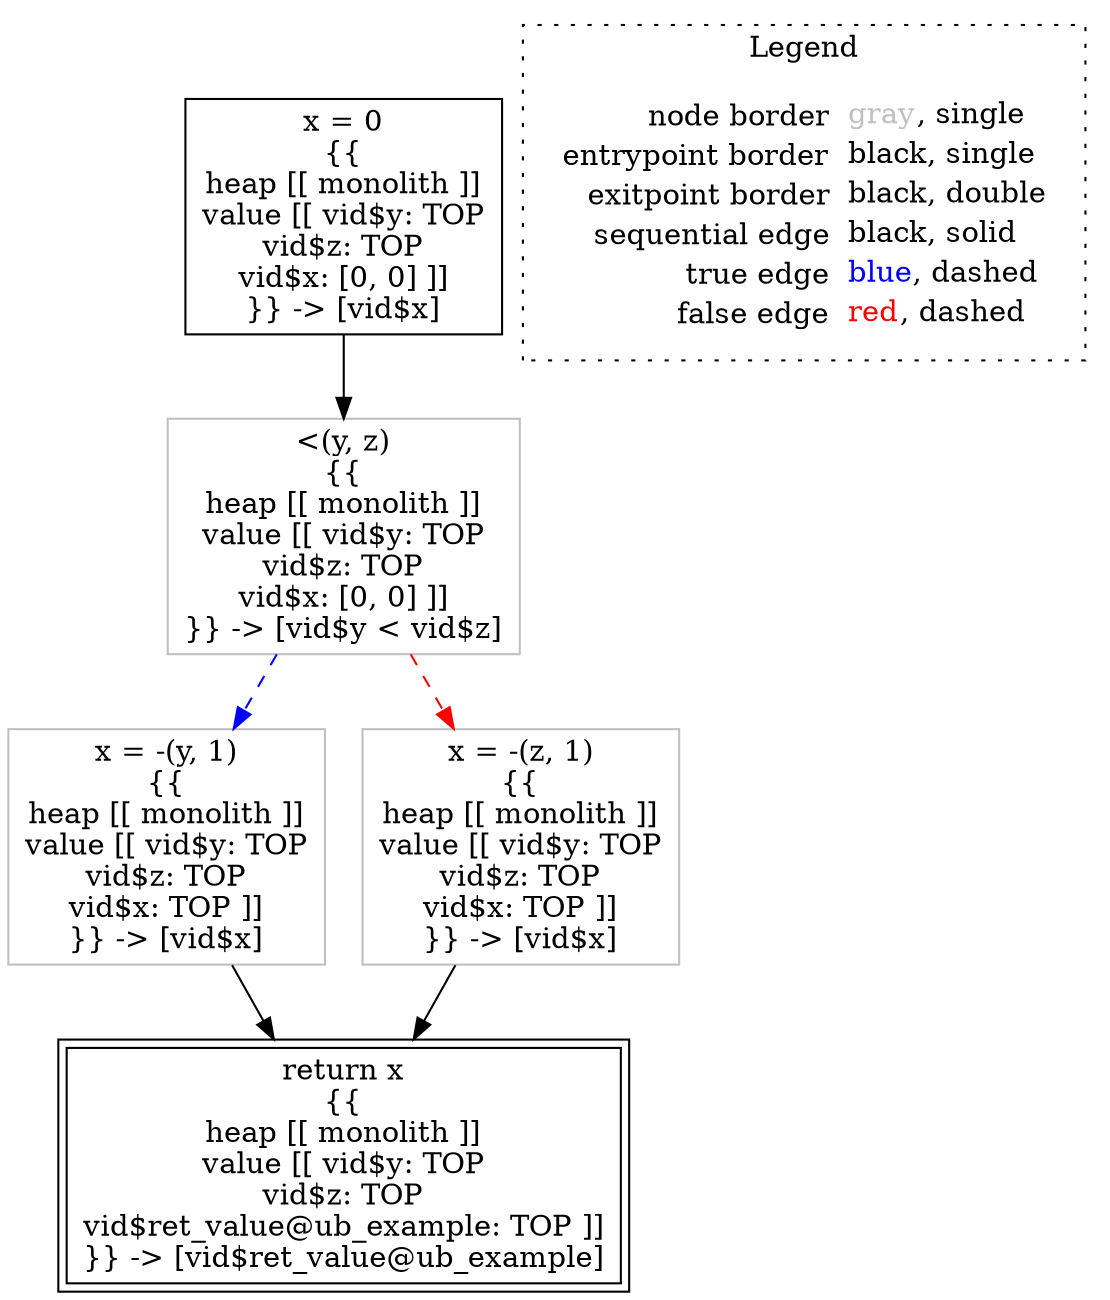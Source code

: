 digraph {
	"node0" [shape="rect",color="black",label=<x = 0<BR/>{{<BR/>heap [[ monolith ]]<BR/>value [[ vid$y: TOP<BR/>vid$z: TOP<BR/>vid$x: [0, 0] ]]<BR/>}} -&gt; [vid$x]>];
	"node1" [shape="rect",color="gray",label=<&lt;(y, z)<BR/>{{<BR/>heap [[ monolith ]]<BR/>value [[ vid$y: TOP<BR/>vid$z: TOP<BR/>vid$x: [0, 0] ]]<BR/>}} -&gt; [vid$y &lt; vid$z]>];
	"node2" [shape="rect",color="black",peripheries="2",label=<return x<BR/>{{<BR/>heap [[ monolith ]]<BR/>value [[ vid$y: TOP<BR/>vid$z: TOP<BR/>vid$ret_value@ub_example: TOP ]]<BR/>}} -&gt; [vid$ret_value@ub_example]>];
	"node3" [shape="rect",color="gray",label=<x = -(y, 1)<BR/>{{<BR/>heap [[ monolith ]]<BR/>value [[ vid$y: TOP<BR/>vid$z: TOP<BR/>vid$x: TOP ]]<BR/>}} -&gt; [vid$x]>];
	"node4" [shape="rect",color="gray",label=<x = -(z, 1)<BR/>{{<BR/>heap [[ monolith ]]<BR/>value [[ vid$y: TOP<BR/>vid$z: TOP<BR/>vid$x: TOP ]]<BR/>}} -&gt; [vid$x]>];
	"node1" -> "node3" [color="blue",style="dashed"];
	"node1" -> "node4" [color="red",style="dashed"];
	"node0" -> "node1" [color="black"];
	"node3" -> "node2" [color="black"];
	"node4" -> "node2" [color="black"];
subgraph cluster_legend {
	label="Legend";
	style=dotted;
	node [shape=plaintext];
	"legend" [label=<<table border="0" cellpadding="2" cellspacing="0" cellborder="0"><tr><td align="right">node border&nbsp;</td><td align="left"><font color="gray">gray</font>, single</td></tr><tr><td align="right">entrypoint border&nbsp;</td><td align="left"><font color="black">black</font>, single</td></tr><tr><td align="right">exitpoint border&nbsp;</td><td align="left"><font color="black">black</font>, double</td></tr><tr><td align="right">sequential edge&nbsp;</td><td align="left"><font color="black">black</font>, solid</td></tr><tr><td align="right">true edge&nbsp;</td><td align="left"><font color="blue">blue</font>, dashed</td></tr><tr><td align="right">false edge&nbsp;</td><td align="left"><font color="red">red</font>, dashed</td></tr></table>>];
}

}
